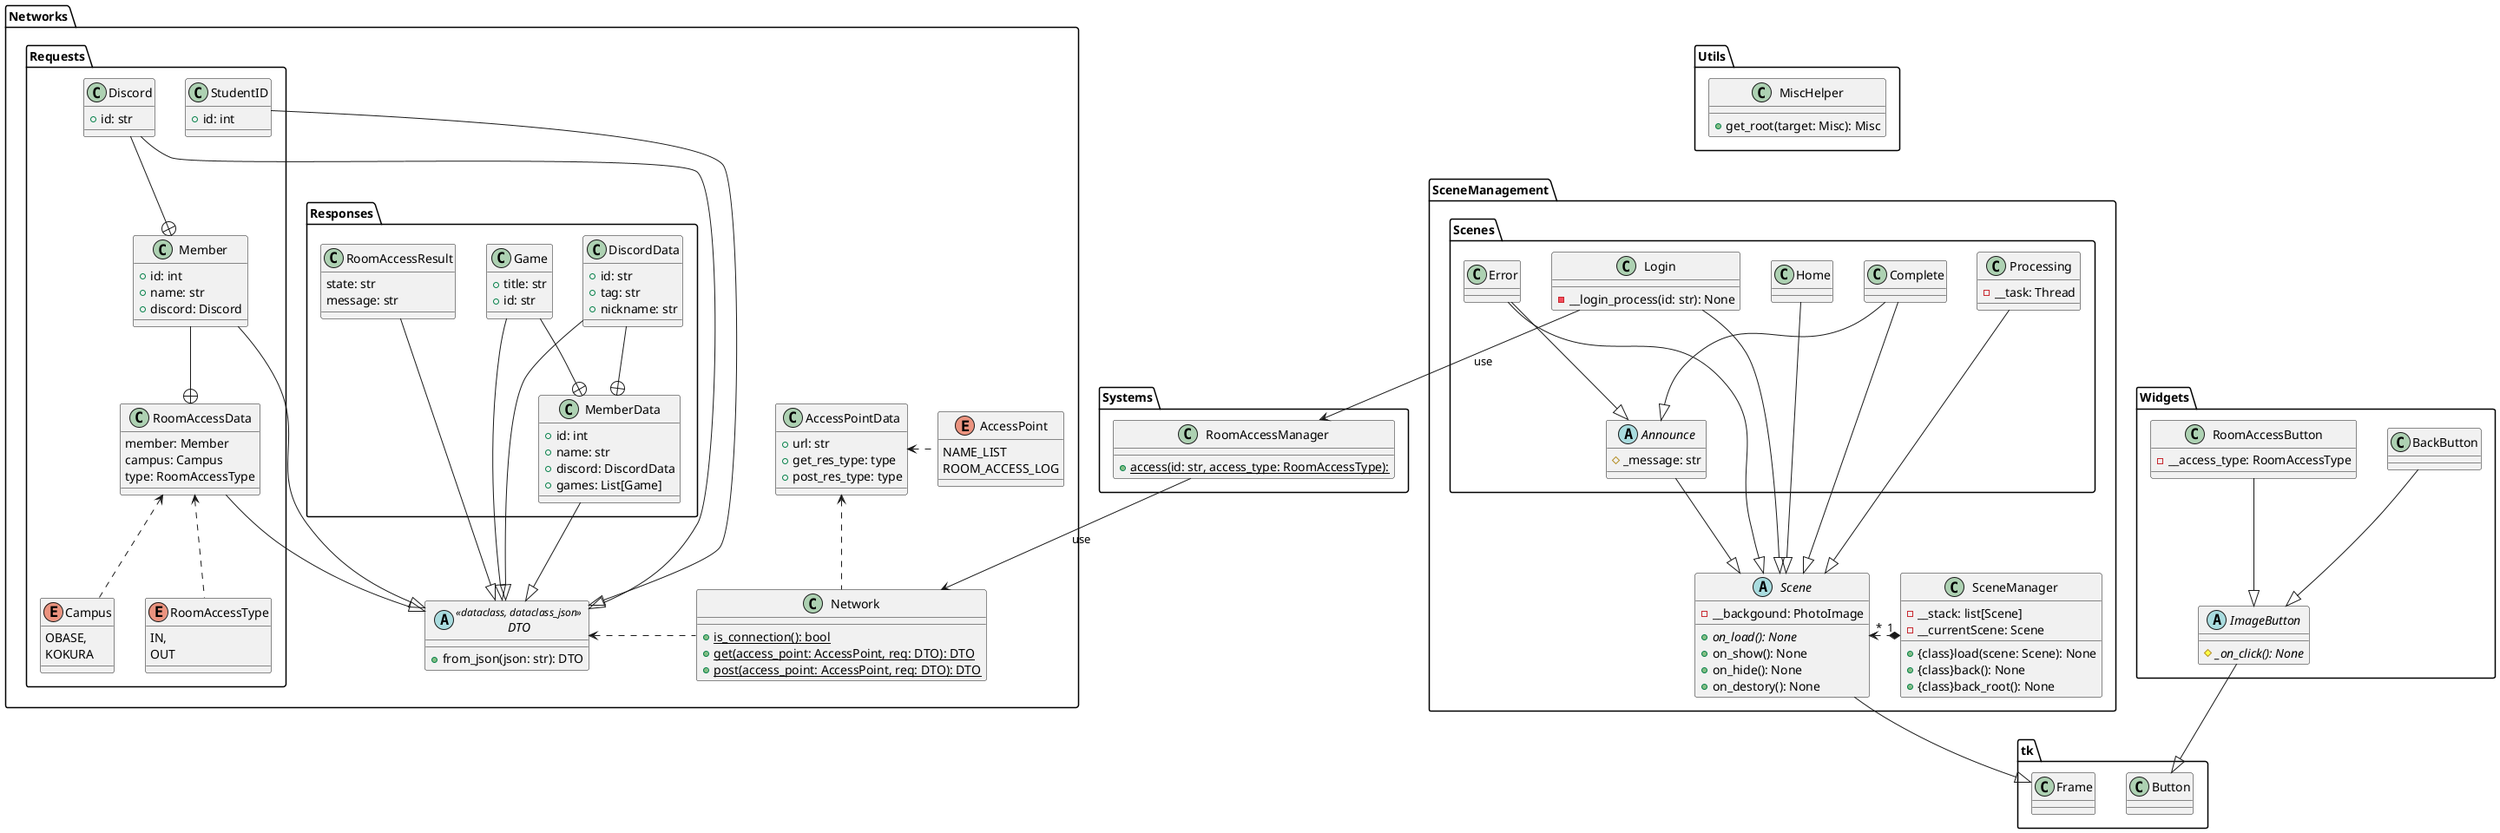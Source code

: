 @startuml AllClass

package Networks
{
    enum AccessPoint
    {
        NAME_LIST
        ROOM_ACCESS_LOG
    }

    class AccessPointData
    {
        +url: str
        +get_res_type: type
        +post_res_type: type
    }

    abstract DTO<<dataclass, dataclass_json>>
    {
        +from_json(json: str): DTO
    }

    class Network
    {
        +{static}is_connection(): bool
        +{static}get(access_point: AccessPoint, req: DTO): DTO
        +{static}post(access_point: AccessPoint, req: DTO): DTO
    }

    package Requests
    {
        enum Campus
        {
            OBASE,
            KOKURA
        }

        enum RoomAccessType
        {
            IN,
            OUT
        }

        class Discord 
        {
            +id: str
        }

        class Member 
        {
            +id: int
            +name: str
            +discord: Discord
        }

        class RoomAccessData 
        {
            member: Member
            campus: Campus
            type: RoomAccessType
        }

        class StudentID 
        {
            +id: int
        }
    }

    package Responses
    {
        class DiscordData 
        {
            +id: str
            +tag: str
            +nickname: str
        }

        class Game 
        {
            +title: str
            +id: str
        }

        class MemberData
        {
            +id: int
            +name: str
            +discord: DiscordData
            +games: List[Game]
        }

        class RoomAccessResult
        {
            state: str
            message: str
        }
    }
}

package SceneManagement
{
    class SceneManager
    {
        -__stack: list[Scene]
        -__currentScene: Scene
        +{class}load(scene: Scene): None
        +{class}back(): None
        +{class}back_root(): None
    }

    abstract Scene
    {
        -__backgound: PhotoImage
        +{abstract}on_load(): None
        +on_show(): None
        +on_hide(): None
        +on_destory(): None
    }

    package Scenes
    {
        abstract Announce
        {
            #_message: str
        }
        class Complete
        class Error
        class Home
        class Login
        {
            -__login_process(id: str): None
        }
        class Processing
        {
            -__task: Thread
        }
    }
}
package Systems
{
    class RoomAccessManager
    {
        +{static}access(id: str, access_type: RoomAccessType): 
    }
}
package Utils
{
    class MiscHelper
    {
        +get_root(target: Misc): Misc
    }
}
package Widgets
{
    class BackButton
    abstract ImageButton
    {
        #{abstract}_on_click(): None
    }
    class RoomAccessButton
    {
        -__access_type: RoomAccessType
    }
}

Scene --|> tk.Frame
Announce --|> Scene
Error --|> Scene
Home --|> Scene
Login --|> Scene
Processing --|> Scene
Complete --|> Scene
Error --|> Announce
Complete --|> Announce

RoomAccessData --|> DTO
StudentID --|> DTO
MemberData --|> DTO
DiscordData --|> DTO
Game --|> DTO
RoomAccessResult --|> DTO
Member --|> DTO
Discord --|> DTO

ImageButton --|> tk.Button
BackButton --|> ImageButton
RoomAccessButton --|> ImageButton

Network .left.> DTO
Network .up.> AccessPointData
AccessPoint .left.> AccessPointData
RoomAccessType .up.> RoomAccessData
Campus .up.> RoomAccessData

SceneManager "1" *.left.> "*" Scene

Game --+ MemberData
DiscordData --+ MemberData
Member --+ RoomAccessData
Discord --+ Member

Login --> RoomAccessManager : use
RoomAccessManager --> Network : use

@enduml